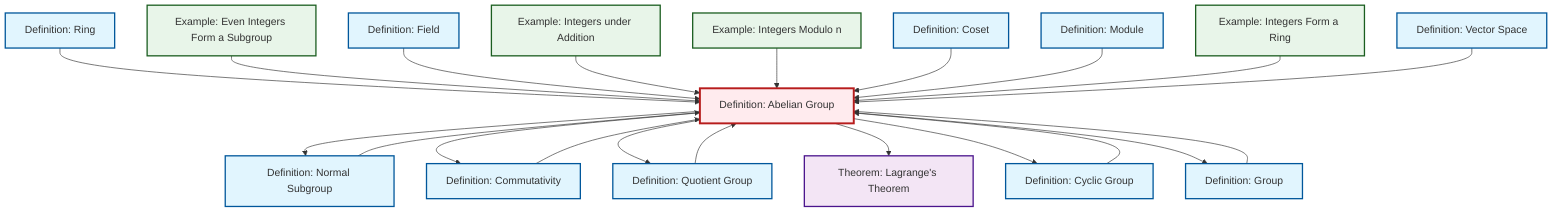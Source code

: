 graph TD
    classDef definition fill:#e1f5fe,stroke:#01579b,stroke-width:2px
    classDef theorem fill:#f3e5f5,stroke:#4a148c,stroke-width:2px
    classDef axiom fill:#fff3e0,stroke:#e65100,stroke-width:2px
    classDef example fill:#e8f5e9,stroke:#1b5e20,stroke-width:2px
    classDef current fill:#ffebee,stroke:#b71c1c,stroke-width:3px
    def-field["Definition: Field"]:::definition
    def-abelian-group["Definition: Abelian Group"]:::definition
    def-quotient-group["Definition: Quotient Group"]:::definition
    ex-integers-addition["Example: Integers under Addition"]:::example
    ex-quotient-integers-mod-n["Example: Integers Modulo n"]:::example
    def-ring["Definition: Ring"]:::definition
    def-cyclic-group["Definition: Cyclic Group"]:::definition
    thm-lagrange["Theorem: Lagrange's Theorem"]:::theorem
    def-vector-space["Definition: Vector Space"]:::definition
    ex-integers-ring["Example: Integers Form a Ring"]:::example
    def-coset["Definition: Coset"]:::definition
    def-normal-subgroup["Definition: Normal Subgroup"]:::definition
    ex-even-integers-subgroup["Example: Even Integers Form a Subgroup"]:::example
    def-module["Definition: Module"]:::definition
    def-group["Definition: Group"]:::definition
    def-commutativity["Definition: Commutativity"]:::definition
    def-ring --> def-abelian-group
    def-group --> def-abelian-group
    def-commutativity --> def-abelian-group
    ex-even-integers-subgroup --> def-abelian-group
    def-abelian-group --> def-normal-subgroup
    def-field --> def-abelian-group
    ex-integers-addition --> def-abelian-group
    def-abelian-group --> def-commutativity
    def-abelian-group --> def-quotient-group
    def-normal-subgroup --> def-abelian-group
    def-cyclic-group --> def-abelian-group
    ex-quotient-integers-mod-n --> def-abelian-group
    def-coset --> def-abelian-group
    def-module --> def-abelian-group
    def-abelian-group --> thm-lagrange
    ex-integers-ring --> def-abelian-group
    def-abelian-group --> def-cyclic-group
    def-quotient-group --> def-abelian-group
    def-vector-space --> def-abelian-group
    def-abelian-group --> def-group
    class def-abelian-group current
